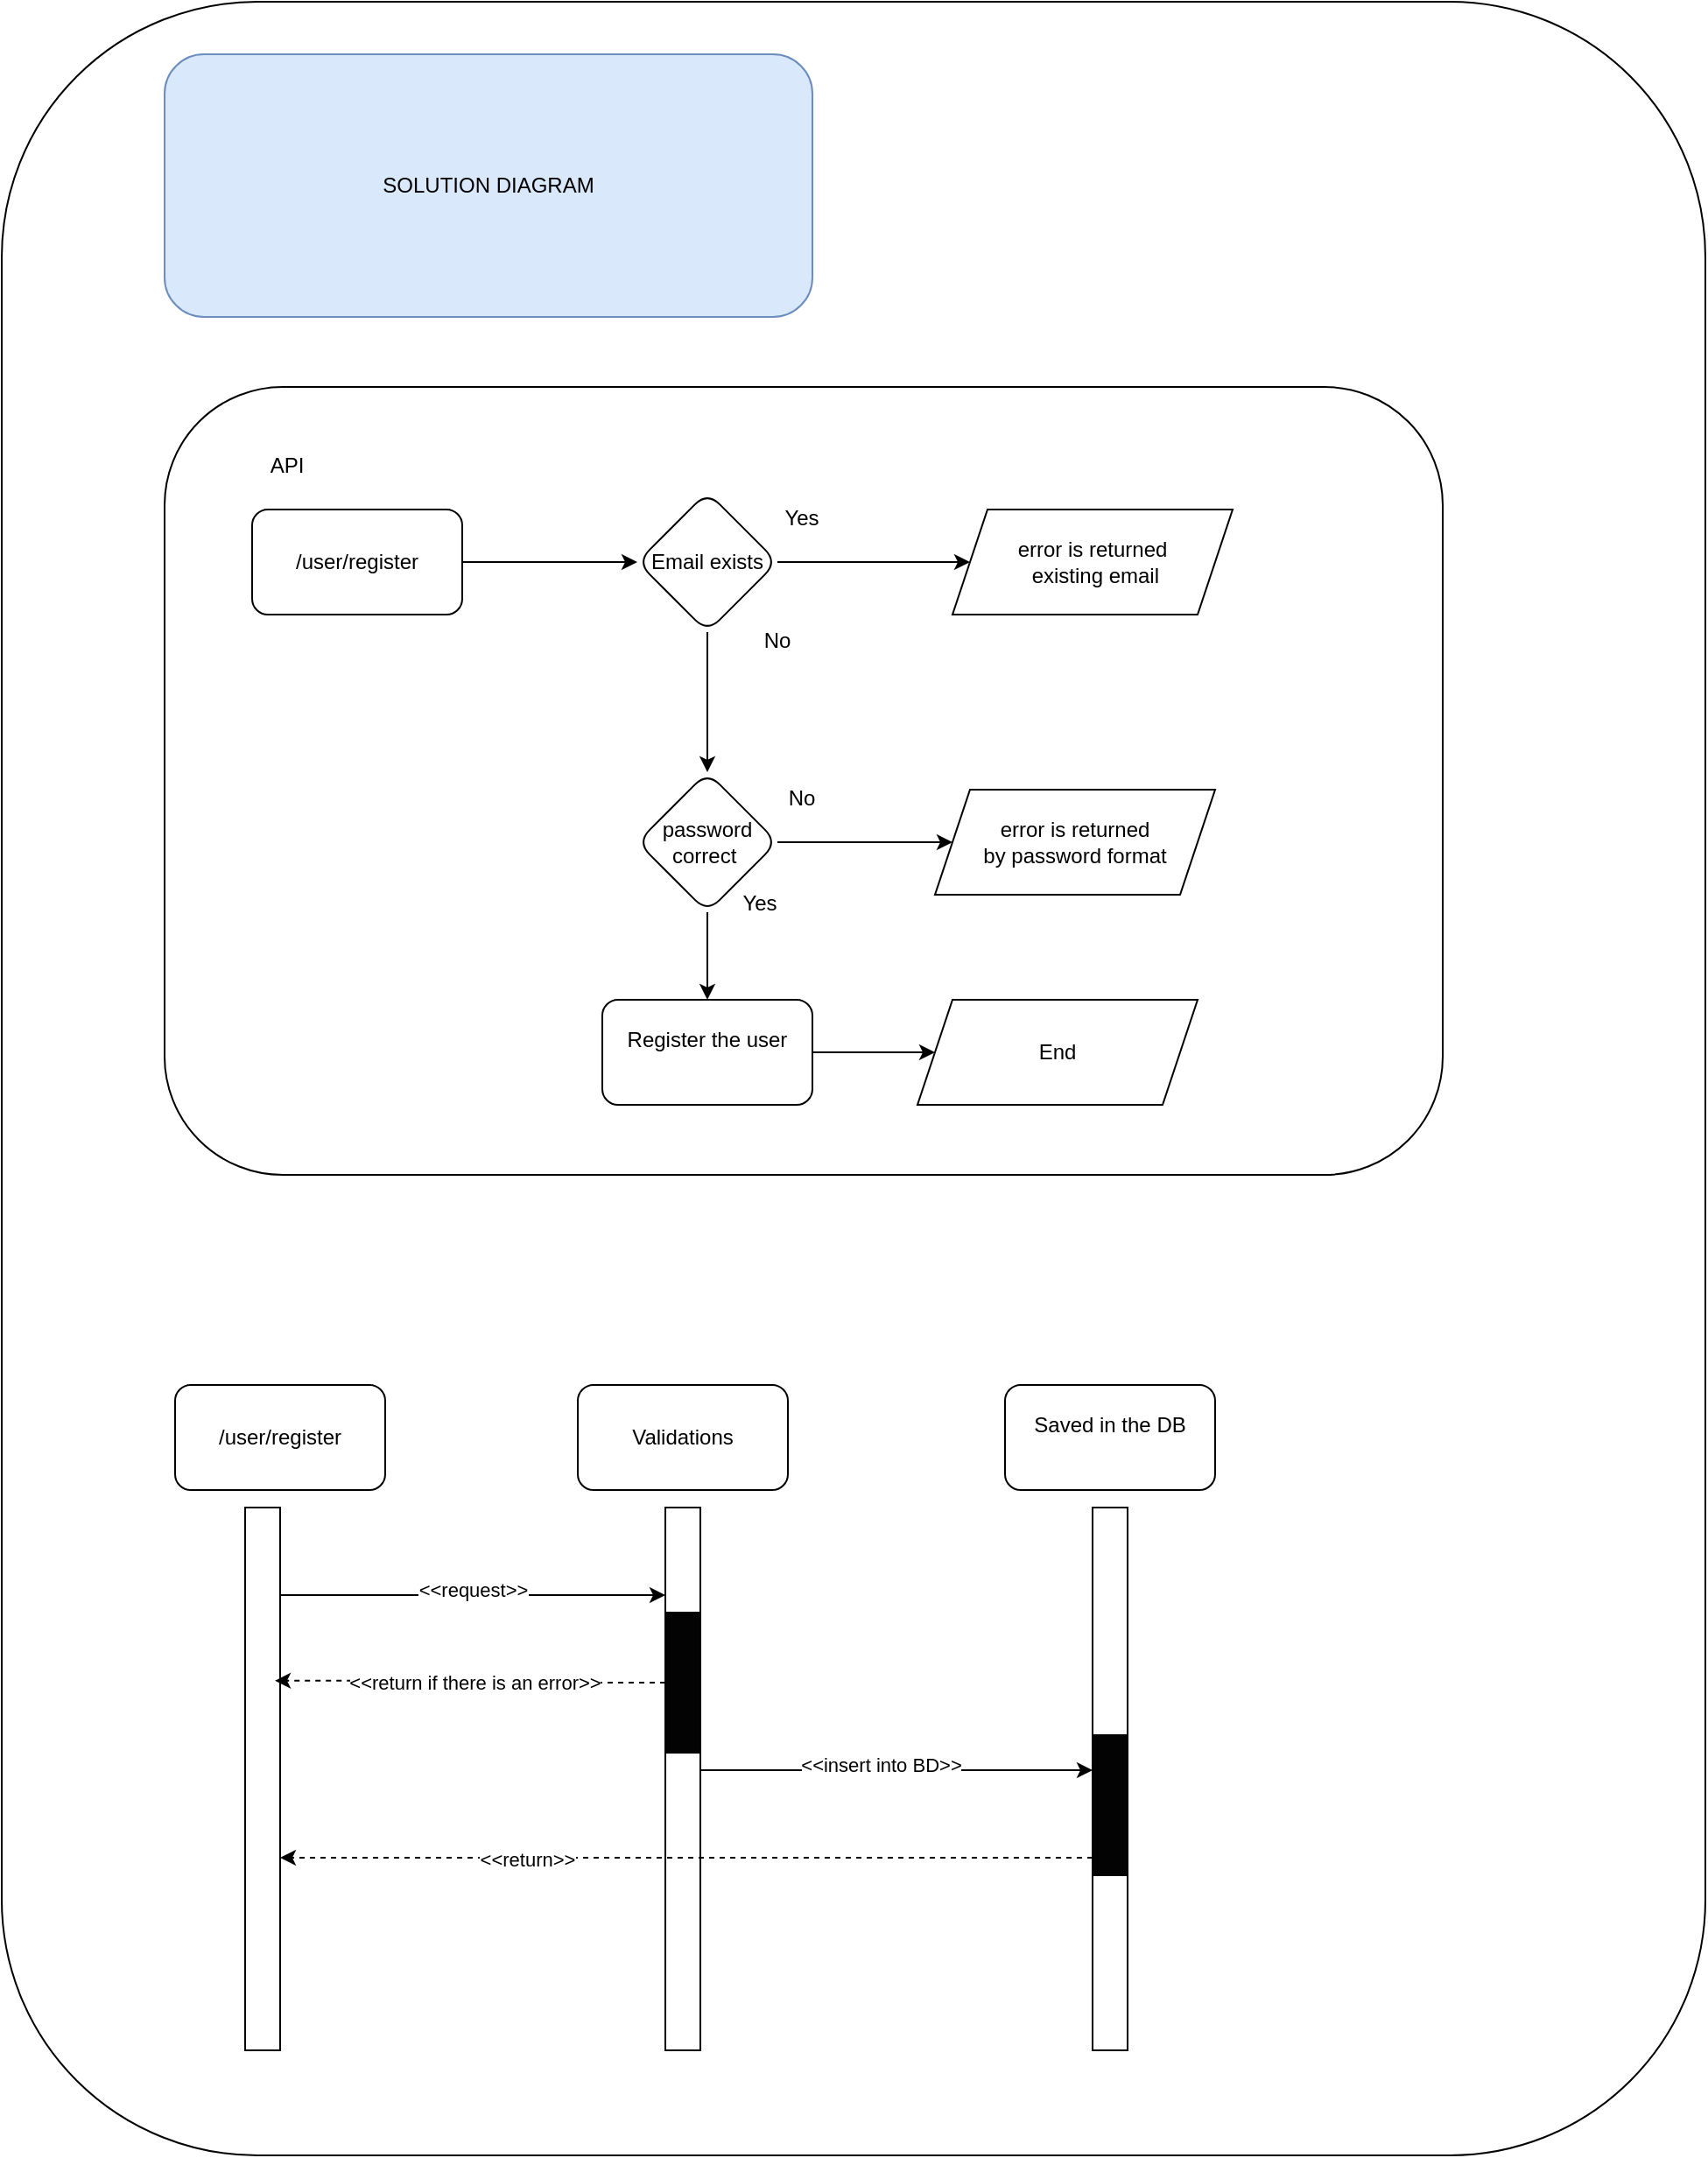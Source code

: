 <mxfile version="24.7.8">
  <diagram name="Página-1" id="GBDcq_GoNeP9nJKOZ_Lr">
    <mxGraphModel dx="2524" dy="2349" grid="1" gridSize="10" guides="1" tooltips="1" connect="1" arrows="1" fold="1" page="1" pageScale="1" pageWidth="827" pageHeight="1169" math="0" shadow="0">
      <root>
        <mxCell id="0" />
        <mxCell id="1" parent="0" />
        <mxCell id="4Bacq1Qeu9PEiVznV8z--4" value="" style="rounded=1;whiteSpace=wrap;html=1;" parent="1" vertex="1">
          <mxGeometry x="-533" y="-40" width="973" height="1230" as="geometry" />
        </mxCell>
        <mxCell id="zwzrEdTTyvNMhiivCcPk-1" value="" style="rounded=1;whiteSpace=wrap;html=1;" parent="1" vertex="1">
          <mxGeometry x="-440" y="180" width="730" height="450" as="geometry" />
        </mxCell>
        <mxCell id="zwzrEdTTyvNMhiivCcPk-6" value="" style="edgeStyle=orthogonalEdgeStyle;rounded=0;orthogonalLoop=1;jettySize=auto;html=1;" parent="1" source="zwzrEdTTyvNMhiivCcPk-3" target="zwzrEdTTyvNMhiivCcPk-5" edge="1">
          <mxGeometry relative="1" as="geometry" />
        </mxCell>
        <mxCell id="zwzrEdTTyvNMhiivCcPk-3" value="/user/register" style="rounded=1;whiteSpace=wrap;html=1;" parent="1" vertex="1">
          <mxGeometry x="-390" y="250" width="120" height="60" as="geometry" />
        </mxCell>
        <mxCell id="zwzrEdTTyvNMhiivCcPk-4" value="API" style="text;html=1;align=center;verticalAlign=middle;whiteSpace=wrap;rounded=0;" parent="1" vertex="1">
          <mxGeometry x="-400" y="210" width="60" height="30" as="geometry" />
        </mxCell>
        <mxCell id="zwzrEdTTyvNMhiivCcPk-8" value="" style="edgeStyle=orthogonalEdgeStyle;rounded=0;orthogonalLoop=1;jettySize=auto;html=1;" parent="1" source="zwzrEdTTyvNMhiivCcPk-5" target="zwzrEdTTyvNMhiivCcPk-7" edge="1">
          <mxGeometry relative="1" as="geometry" />
        </mxCell>
        <mxCell id="zwzrEdTTyvNMhiivCcPk-10" value="" style="edgeStyle=orthogonalEdgeStyle;rounded=0;orthogonalLoop=1;jettySize=auto;html=1;" parent="1" source="zwzrEdTTyvNMhiivCcPk-5" target="zwzrEdTTyvNMhiivCcPk-9" edge="1">
          <mxGeometry relative="1" as="geometry" />
        </mxCell>
        <mxCell id="zwzrEdTTyvNMhiivCcPk-5" value="Email exists" style="rhombus;whiteSpace=wrap;html=1;rounded=1;" parent="1" vertex="1">
          <mxGeometry x="-170" y="240" width="80" height="80" as="geometry" />
        </mxCell>
        <mxCell id="zwzrEdTTyvNMhiivCcPk-7" value="&lt;div&gt;error is returned&lt;/div&gt;&lt;div&gt;&amp;nbsp;existing email&lt;/div&gt;" style="shape=parallelogram;perimeter=parallelogramPerimeter;whiteSpace=wrap;html=1;fixedSize=1;" parent="1" vertex="1">
          <mxGeometry x="10" y="250" width="160" height="60" as="geometry" />
        </mxCell>
        <mxCell id="zwzrEdTTyvNMhiivCcPk-12" value="" style="edgeStyle=orthogonalEdgeStyle;rounded=0;orthogonalLoop=1;jettySize=auto;html=1;" parent="1" source="zwzrEdTTyvNMhiivCcPk-9" target="zwzrEdTTyvNMhiivCcPk-11" edge="1">
          <mxGeometry relative="1" as="geometry" />
        </mxCell>
        <mxCell id="zwzrEdTTyvNMhiivCcPk-14" value="" style="edgeStyle=orthogonalEdgeStyle;rounded=0;orthogonalLoop=1;jettySize=auto;html=1;" parent="1" source="zwzrEdTTyvNMhiivCcPk-9" target="zwzrEdTTyvNMhiivCcPk-13" edge="1">
          <mxGeometry relative="1" as="geometry" />
        </mxCell>
        <mxCell id="zwzrEdTTyvNMhiivCcPk-9" value="password correct&amp;nbsp;" style="rhombus;whiteSpace=wrap;html=1;rounded=1;" parent="1" vertex="1">
          <mxGeometry x="-170" y="400" width="80" height="80" as="geometry" />
        </mxCell>
        <mxCell id="zwzrEdTTyvNMhiivCcPk-11" value="&lt;div&gt;error is returned&lt;/div&gt;&lt;div&gt;by password format&lt;/div&gt;" style="shape=parallelogram;perimeter=parallelogramPerimeter;whiteSpace=wrap;html=1;fixedSize=1;" parent="1" vertex="1">
          <mxGeometry y="410" width="160" height="60" as="geometry" />
        </mxCell>
        <mxCell id="zwzrEdTTyvNMhiivCcPk-16" value="" style="edgeStyle=orthogonalEdgeStyle;rounded=0;orthogonalLoop=1;jettySize=auto;html=1;" parent="1" source="zwzrEdTTyvNMhiivCcPk-13" target="zwzrEdTTyvNMhiivCcPk-15" edge="1">
          <mxGeometry relative="1" as="geometry" />
        </mxCell>
        <mxCell id="zwzrEdTTyvNMhiivCcPk-13" value="&lt;div&gt;Register the user&lt;/div&gt;&lt;div&gt;&lt;br&gt;&lt;/div&gt;" style="whiteSpace=wrap;html=1;rounded=1;" parent="1" vertex="1">
          <mxGeometry x="-190" y="530" width="120" height="60" as="geometry" />
        </mxCell>
        <mxCell id="zwzrEdTTyvNMhiivCcPk-15" value="End" style="shape=parallelogram;perimeter=parallelogramPerimeter;whiteSpace=wrap;html=1;fixedSize=1;" parent="1" vertex="1">
          <mxGeometry x="-10" y="530" width="160" height="60" as="geometry" />
        </mxCell>
        <mxCell id="zwzrEdTTyvNMhiivCcPk-22" value="Yes" style="text;html=1;align=center;verticalAlign=middle;whiteSpace=wrap;rounded=0;" parent="1" vertex="1">
          <mxGeometry x="-106" y="240" width="60" height="30" as="geometry" />
        </mxCell>
        <mxCell id="zwzrEdTTyvNMhiivCcPk-23" value="No" style="text;html=1;align=center;verticalAlign=middle;whiteSpace=wrap;rounded=0;" parent="1" vertex="1">
          <mxGeometry x="-120" y="310" width="60" height="30" as="geometry" />
        </mxCell>
        <mxCell id="zwzrEdTTyvNMhiivCcPk-24" value="Yes" style="text;html=1;align=center;verticalAlign=middle;whiteSpace=wrap;rounded=0;" parent="1" vertex="1">
          <mxGeometry x="-130" y="460" width="60" height="30" as="geometry" />
        </mxCell>
        <mxCell id="zwzrEdTTyvNMhiivCcPk-28" value="No" style="text;html=1;align=center;verticalAlign=middle;whiteSpace=wrap;rounded=0;" parent="1" vertex="1">
          <mxGeometry x="-106" y="400" width="60" height="30" as="geometry" />
        </mxCell>
        <mxCell id="zwzrEdTTyvNMhiivCcPk-32" value="" style="edgeStyle=orthogonalEdgeStyle;rounded=0;orthogonalLoop=1;jettySize=auto;html=1;" parent="1" source="zwzrEdTTyvNMhiivCcPk-30" target="zwzrEdTTyvNMhiivCcPk-31" edge="1">
          <mxGeometry relative="1" as="geometry">
            <Array as="points">
              <mxPoint x="-214" y="870" />
              <mxPoint x="-214" y="870" />
            </Array>
          </mxGeometry>
        </mxCell>
        <mxCell id="zwzrEdTTyvNMhiivCcPk-43" value="&amp;lt;&amp;lt;request&amp;gt;&amp;gt;" style="edgeLabel;html=1;align=center;verticalAlign=middle;resizable=0;points=[];" parent="zwzrEdTTyvNMhiivCcPk-32" vertex="1" connectable="0">
          <mxGeometry x="-0.167" y="3" relative="1" as="geometry">
            <mxPoint x="18" as="offset" />
          </mxGeometry>
        </mxCell>
        <mxCell id="zwzrEdTTyvNMhiivCcPk-30" value="" style="rounded=0;whiteSpace=wrap;html=1;" parent="1" vertex="1">
          <mxGeometry x="-394" y="820" width="20" height="310" as="geometry" />
        </mxCell>
        <mxCell id="zwzrEdTTyvNMhiivCcPk-34" value="" style="edgeStyle=orthogonalEdgeStyle;rounded=0;orthogonalLoop=1;jettySize=auto;html=1;" parent="1" source="zwzrEdTTyvNMhiivCcPk-31" target="zwzrEdTTyvNMhiivCcPk-33" edge="1">
          <mxGeometry relative="1" as="geometry">
            <Array as="points">
              <mxPoint x="-74" y="970" />
              <mxPoint x="-74" y="970" />
            </Array>
          </mxGeometry>
        </mxCell>
        <mxCell id="zwzrEdTTyvNMhiivCcPk-44" value="&amp;lt;&amp;lt;insert into BD&amp;gt;&amp;gt;" style="edgeLabel;html=1;align=center;verticalAlign=middle;resizable=0;points=[];" parent="zwzrEdTTyvNMhiivCcPk-34" vertex="1" connectable="0">
          <mxGeometry x="-0.083" y="3" relative="1" as="geometry">
            <mxPoint as="offset" />
          </mxGeometry>
        </mxCell>
        <mxCell id="zwzrEdTTyvNMhiivCcPk-31" value="" style="rounded=0;whiteSpace=wrap;html=1;" parent="1" vertex="1">
          <mxGeometry x="-154" y="820" width="20" height="310" as="geometry" />
        </mxCell>
        <mxCell id="zwzrEdTTyvNMhiivCcPk-33" value="" style="rounded=0;whiteSpace=wrap;html=1;" parent="1" vertex="1">
          <mxGeometry x="90" y="820" width="20" height="310" as="geometry" />
        </mxCell>
        <mxCell id="zwzrEdTTyvNMhiivCcPk-35" value="/user/register" style="rounded=1;whiteSpace=wrap;html=1;" parent="1" vertex="1">
          <mxGeometry x="-434" y="750" width="120" height="60" as="geometry" />
        </mxCell>
        <mxCell id="zwzrEdTTyvNMhiivCcPk-36" value="Validations" style="rounded=1;whiteSpace=wrap;html=1;" parent="1" vertex="1">
          <mxGeometry x="-204" y="750" width="120" height="60" as="geometry" />
        </mxCell>
        <mxCell id="zwzrEdTTyvNMhiivCcPk-37" value="" style="rounded=0;whiteSpace=wrap;html=1;fillColor=#030303;" parent="1" vertex="1">
          <mxGeometry x="-154" y="880" width="20" height="80" as="geometry" />
        </mxCell>
        <mxCell id="zwzrEdTTyvNMhiivCcPk-41" style="edgeStyle=orthogonalEdgeStyle;rounded=0;orthogonalLoop=1;jettySize=auto;html=1;dashed=1;" parent="1" source="zwzrEdTTyvNMhiivCcPk-39" target="zwzrEdTTyvNMhiivCcPk-30" edge="1">
          <mxGeometry relative="1" as="geometry">
            <Array as="points">
              <mxPoint x="-64" y="1020" />
              <mxPoint x="-64" y="1020" />
            </Array>
          </mxGeometry>
        </mxCell>
        <mxCell id="zwzrEdTTyvNMhiivCcPk-45" value="&amp;lt;&amp;lt;return&amp;gt;&amp;gt;" style="edgeLabel;html=1;align=center;verticalAlign=middle;resizable=0;points=[];" parent="zwzrEdTTyvNMhiivCcPk-41" vertex="1" connectable="0">
          <mxGeometry x="0.392" y="1" relative="1" as="geometry">
            <mxPoint as="offset" />
          </mxGeometry>
        </mxCell>
        <mxCell id="zwzrEdTTyvNMhiivCcPk-39" value="" style="rounded=0;whiteSpace=wrap;html=1;fillColor=#030303;" parent="1" vertex="1">
          <mxGeometry x="90" y="950" width="20" height="80" as="geometry" />
        </mxCell>
        <mxCell id="zwzrEdTTyvNMhiivCcPk-40" value="&lt;div&gt;Saved in the DB&lt;/div&gt;&lt;div&gt;&lt;br&gt;&lt;/div&gt;" style="rounded=1;whiteSpace=wrap;html=1;" parent="1" vertex="1">
          <mxGeometry x="40" y="750" width="120" height="60" as="geometry" />
        </mxCell>
        <mxCell id="zwzrEdTTyvNMhiivCcPk-47" style="edgeStyle=orthogonalEdgeStyle;rounded=0;orthogonalLoop=1;jettySize=auto;html=1;entryX=0.85;entryY=0.319;entryDx=0;entryDy=0;entryPerimeter=0;dashed=1;" parent="1" source="zwzrEdTTyvNMhiivCcPk-37" target="zwzrEdTTyvNMhiivCcPk-30" edge="1">
          <mxGeometry relative="1" as="geometry">
            <Array as="points">
              <mxPoint x="-214" y="920" />
              <mxPoint x="-214" y="919" />
            </Array>
          </mxGeometry>
        </mxCell>
        <mxCell id="zwzrEdTTyvNMhiivCcPk-48" value="&amp;lt;&amp;lt;return if there is an error&amp;gt;&amp;gt;" style="edgeLabel;html=1;align=center;verticalAlign=middle;resizable=0;points=[];" parent="zwzrEdTTyvNMhiivCcPk-47" vertex="1" connectable="0">
          <mxGeometry x="0.21" y="1" relative="1" as="geometry">
            <mxPoint x="25" as="offset" />
          </mxGeometry>
        </mxCell>
        <mxCell id="4Bacq1Qeu9PEiVznV8z--2" value="SOLUTION DIAGRAM" style="text;html=1;align=center;verticalAlign=middle;whiteSpace=wrap;rounded=1;fillColor=#dae8fc;strokeColor=#6c8ebf;" parent="1" vertex="1">
          <mxGeometry x="-440" y="-10" width="370" height="150" as="geometry" />
        </mxCell>
      </root>
    </mxGraphModel>
  </diagram>
</mxfile>
